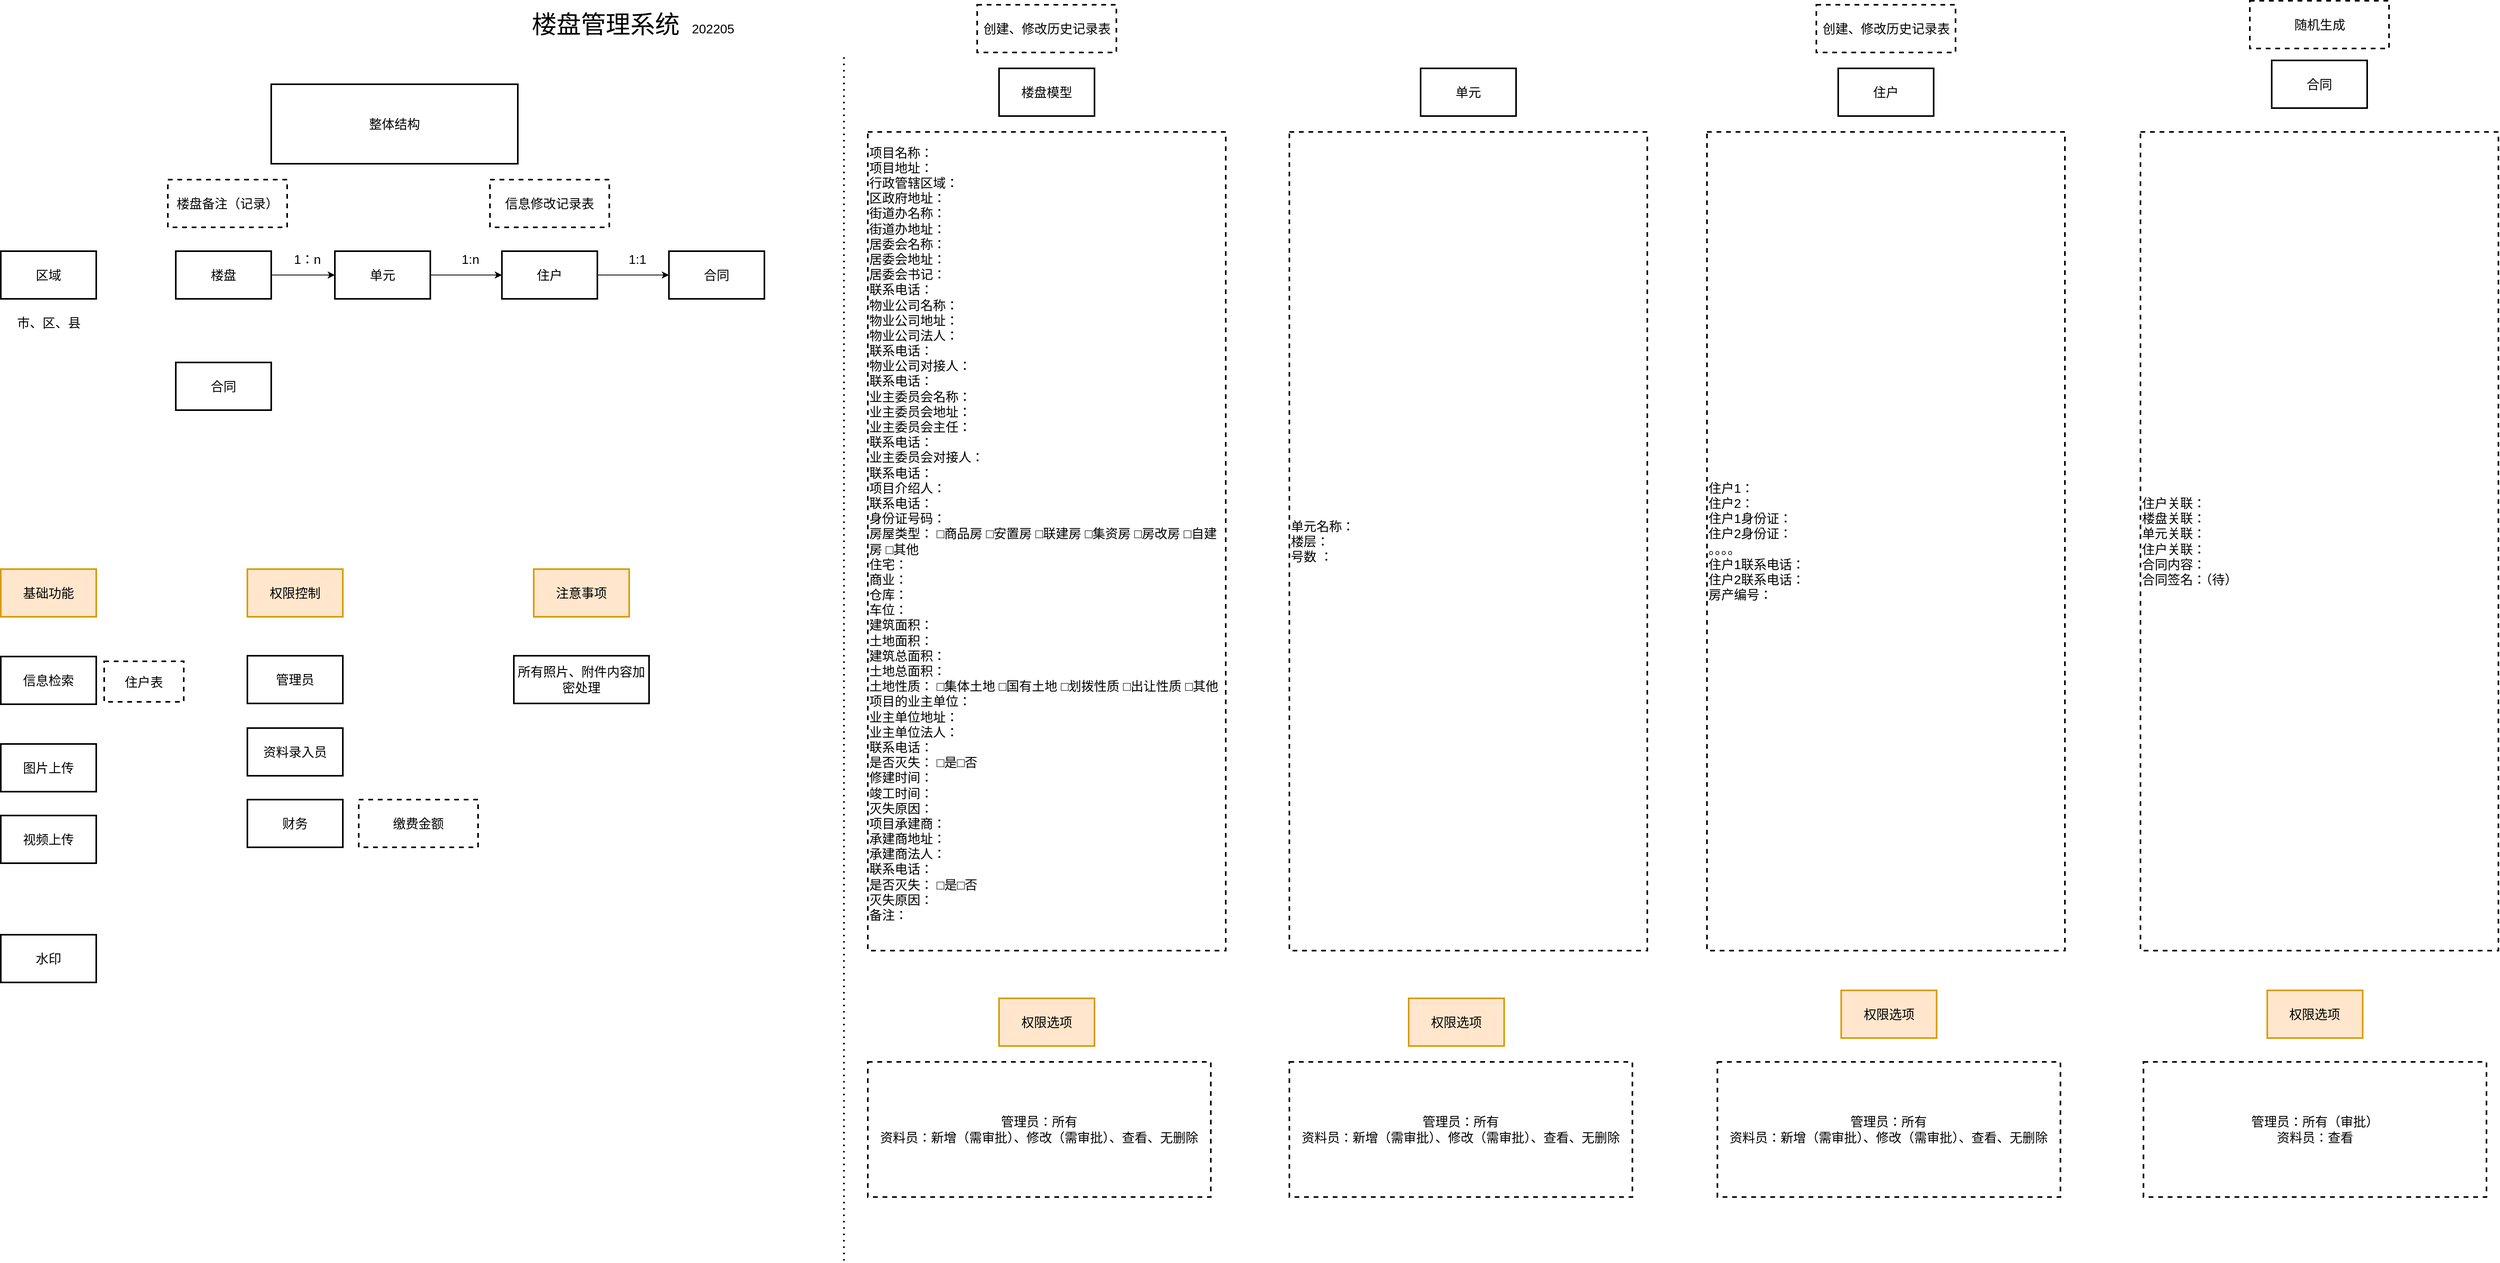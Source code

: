 <mxfile version="17.4.2" type="device"><diagram id="_HA8_a7lMCRrfo7OYrPk" name="第 1 页"><mxGraphModel dx="1483" dy="916" grid="1" gridSize="10" guides="1" tooltips="1" connect="1" arrows="1" fold="1" page="1" pageScale="1" pageWidth="3300" pageHeight="2339" math="0" shadow="0"><root><mxCell id="0"/><mxCell id="1" parent="0"/><mxCell id="PJ6WFZ-MmK6SsS1Mg-TX-2" value="&lt;font style=&quot;font-size: 31px&quot;&gt;楼盘管理系统&lt;/font&gt;" style="text;html=1;align=center;verticalAlign=middle;resizable=0;points=[];autosize=1;strokeColor=none;fillColor=none;strokeWidth=6;" vertex="1" parent="1"><mxGeometry x="720" y="60" width="200" height="30" as="geometry"/></mxCell><mxCell id="PJ6WFZ-MmK6SsS1Mg-TX-3" value="&lt;font style=&quot;font-size: 16px&quot;&gt;202205&lt;br&gt;&lt;/font&gt;" style="text;html=1;align=center;verticalAlign=middle;resizable=0;points=[];autosize=1;strokeColor=none;fillColor=none;fontSize=31;" vertex="1" parent="1"><mxGeometry x="920" y="50" width="70" height="50" as="geometry"/></mxCell><mxCell id="PJ6WFZ-MmK6SsS1Mg-TX-4" value="区域" style="whiteSpace=wrap;html=1;fontSize=16;strokeWidth=2;" vertex="1" parent="1"><mxGeometry x="60" y="360" width="120" height="60" as="geometry"/></mxCell><mxCell id="PJ6WFZ-MmK6SsS1Mg-TX-5" value="市、区、县" style="text;html=1;align=center;verticalAlign=middle;resizable=0;points=[];autosize=1;strokeColor=none;fillColor=none;fontSize=16;" vertex="1" parent="1"><mxGeometry x="70" y="440" width="100" height="20" as="geometry"/></mxCell><mxCell id="PJ6WFZ-MmK6SsS1Mg-TX-11" style="edgeStyle=orthogonalEdgeStyle;rounded=0;orthogonalLoop=1;jettySize=auto;html=1;fontSize=16;" edge="1" parent="1" source="PJ6WFZ-MmK6SsS1Mg-TX-6" target="PJ6WFZ-MmK6SsS1Mg-TX-9"><mxGeometry relative="1" as="geometry"/></mxCell><mxCell id="PJ6WFZ-MmK6SsS1Mg-TX-6" value="楼盘" style="whiteSpace=wrap;html=1;fontSize=16;strokeWidth=2;" vertex="1" parent="1"><mxGeometry x="280" y="360" width="120" height="60" as="geometry"/></mxCell><mxCell id="PJ6WFZ-MmK6SsS1Mg-TX-7" value="合同" style="whiteSpace=wrap;html=1;fontSize=16;strokeWidth=2;" vertex="1" parent="1"><mxGeometry x="280" y="500" width="120" height="60" as="geometry"/></mxCell><mxCell id="PJ6WFZ-MmK6SsS1Mg-TX-13" style="edgeStyle=orthogonalEdgeStyle;rounded=0;orthogonalLoop=1;jettySize=auto;html=1;entryX=0;entryY=0.5;entryDx=0;entryDy=0;fontSize=16;" edge="1" parent="1" source="PJ6WFZ-MmK6SsS1Mg-TX-9" target="PJ6WFZ-MmK6SsS1Mg-TX-24"><mxGeometry relative="1" as="geometry"><mxPoint x="740" y="390" as="targetPoint"/></mxGeometry></mxCell><mxCell id="PJ6WFZ-MmK6SsS1Mg-TX-9" value="单元" style="whiteSpace=wrap;html=1;fontSize=16;strokeWidth=2;" vertex="1" parent="1"><mxGeometry x="480" y="360" width="120" height="60" as="geometry"/></mxCell><mxCell id="PJ6WFZ-MmK6SsS1Mg-TX-12" value="1：n" style="text;html=1;align=center;verticalAlign=middle;resizable=0;points=[];autosize=1;strokeColor=none;fillColor=none;fontSize=16;" vertex="1" parent="1"><mxGeometry x="420" y="360" width="50" height="20" as="geometry"/></mxCell><mxCell id="PJ6WFZ-MmK6SsS1Mg-TX-15" value="管理员" style="whiteSpace=wrap;html=1;fontSize=16;strokeWidth=2;" vertex="1" parent="1"><mxGeometry x="370" y="869" width="120" height="60" as="geometry"/></mxCell><mxCell id="PJ6WFZ-MmK6SsS1Mg-TX-18" value="基础功能" style="whiteSpace=wrap;html=1;fontSize=16;strokeWidth=2;fillColor=#ffe6cc;strokeColor=#d79b00;" vertex="1" parent="1"><mxGeometry x="60" y="760" width="120" height="60" as="geometry"/></mxCell><mxCell id="PJ6WFZ-MmK6SsS1Mg-TX-20" value="图片上传" style="whiteSpace=wrap;html=1;fontSize=16;strokeWidth=2;" vertex="1" parent="1"><mxGeometry x="60" y="980" width="120" height="60" as="geometry"/></mxCell><mxCell id="PJ6WFZ-MmK6SsS1Mg-TX-21" value="视频上传" style="whiteSpace=wrap;html=1;fontSize=16;strokeWidth=2;" vertex="1" parent="1"><mxGeometry x="60" y="1070" width="120" height="60" as="geometry"/></mxCell><mxCell id="PJ6WFZ-MmK6SsS1Mg-TX-22" value="权限控制" style="whiteSpace=wrap;html=1;fontSize=16;strokeWidth=2;fillColor=#ffe6cc;strokeColor=#d79b00;" vertex="1" parent="1"><mxGeometry x="370" y="760" width="120" height="60" as="geometry"/></mxCell><mxCell id="PJ6WFZ-MmK6SsS1Mg-TX-23" value="楼盘备注（记录）" style="whiteSpace=wrap;html=1;fontSize=16;strokeWidth=2;dashed=1;" vertex="1" parent="1"><mxGeometry x="270" y="270" width="150" height="60" as="geometry"/></mxCell><mxCell id="PJ6WFZ-MmK6SsS1Mg-TX-62" style="edgeStyle=orthogonalEdgeStyle;rounded=0;orthogonalLoop=1;jettySize=auto;html=1;entryX=0;entryY=0.5;entryDx=0;entryDy=0;fontSize=16;" edge="1" parent="1" source="PJ6WFZ-MmK6SsS1Mg-TX-24" target="PJ6WFZ-MmK6SsS1Mg-TX-61"><mxGeometry relative="1" as="geometry"/></mxCell><mxCell id="PJ6WFZ-MmK6SsS1Mg-TX-24" value="住户" style="whiteSpace=wrap;html=1;fontSize=16;strokeWidth=2;" vertex="1" parent="1"><mxGeometry x="690" y="360" width="120" height="60" as="geometry"/></mxCell><mxCell id="PJ6WFZ-MmK6SsS1Mg-TX-26" value="1:n" style="text;html=1;align=center;verticalAlign=middle;resizable=0;points=[];autosize=1;strokeColor=none;fillColor=none;fontSize=16;" vertex="1" parent="1"><mxGeometry x="630" y="360" width="40" height="20" as="geometry"/></mxCell><mxCell id="PJ6WFZ-MmK6SsS1Mg-TX-27" value="信息修改记录表" style="whiteSpace=wrap;html=1;fontSize=16;strokeWidth=2;dashed=1;" vertex="1" parent="1"><mxGeometry x="675" y="270" width="150" height="60" as="geometry"/></mxCell><mxCell id="PJ6WFZ-MmK6SsS1Mg-TX-28" value="" style="endArrow=none;dashed=1;html=1;dashPattern=1 3;strokeWidth=2;rounded=0;fontSize=16;" edge="1" parent="1"><mxGeometry width="50" height="50" relative="1" as="geometry"><mxPoint x="1120" y="1630" as="sourcePoint"/><mxPoint x="1120" y="110" as="targetPoint"/></mxGeometry></mxCell><mxCell id="PJ6WFZ-MmK6SsS1Mg-TX-29" value="楼盘模型" style="whiteSpace=wrap;html=1;fontSize=16;strokeWidth=2;" vertex="1" parent="1"><mxGeometry x="1315" y="130" width="120" height="60" as="geometry"/></mxCell><mxCell id="PJ6WFZ-MmK6SsS1Mg-TX-30" value="&lt;div&gt;&lt;div&gt;项目名称：&lt;span&gt;&#9;&#9;&#9;&#9;&#9;&lt;/span&gt;&lt;/div&gt;&lt;div&gt;项目地址：&lt;span&gt;&#9;&#9;&#9;&#9;&#9;&#9;&lt;/span&gt;&lt;/div&gt;&lt;div&gt;行政管辖区域：&lt;/div&gt;&lt;div&gt;区政府地址：&lt;span&gt;&#9;&#9;&#9;&#9;&#9;&#9;&lt;/span&gt;&lt;/div&gt;&lt;div&gt;街道办名称：&lt;/div&gt;&lt;div&gt;街道办地址：&lt;span&gt;&#9;&#9;&#9;&#9;&#9;&#9;&lt;/span&gt;&lt;/div&gt;&lt;div&gt;居委会名称：&lt;/div&gt;&lt;div&gt;居委会地址：&lt;span&gt;&#9;&#9;&#9;&#9;&#9;&#9;&lt;/span&gt;&lt;/div&gt;&lt;div&gt;居委会书记：&lt;/div&gt;&lt;div&gt;联系电话：&lt;span&gt;&#9;&#9;&#9;&#9;&#9;&#9;&lt;/span&gt;&lt;/div&gt;&lt;div&gt;物业公司名称：&lt;/div&gt;&lt;div&gt;物业公司地址：&lt;/div&gt;&lt;div&gt;物业公司法人：&lt;/div&gt;&lt;div&gt;联系电话：&lt;/div&gt;&lt;div&gt;物业公司对接人：&lt;/div&gt;&lt;div&gt;联系电话：&lt;span&gt;&#9;&#9;&lt;/span&gt;&lt;/div&gt;&lt;div&gt;业主委员会名称：&lt;/div&gt;&lt;div&gt;业主委员会地址：&lt;span&gt;&#9;&#9;&#9;&#9;&#9;&#9;&lt;/span&gt;&lt;/div&gt;&lt;div&gt;业主委员会主任：&lt;/div&gt;&lt;div&gt;联系电话：&lt;/div&gt;&lt;div&gt;业主委员会对接人：&lt;/div&gt;&lt;div&gt;联系电话：&lt;span&gt;&#9;&#9;&lt;/span&gt;&lt;/div&gt;&lt;div&gt;项目介绍人：&lt;/div&gt;&lt;div&gt;联系电话：&lt;/div&gt;&lt;div&gt;身份证号码：&lt;/div&gt;&lt;div&gt;房屋类型：&lt;span&gt;&#9;&#9;&lt;/span&gt;□商品房&lt;span&gt;&#9;&lt;/span&gt;□安置房&lt;span&gt;&#9;&lt;/span&gt;□联建房&lt;span&gt;&#9;&lt;/span&gt;□集资房&lt;span&gt;&#9;&lt;/span&gt;□房改房&lt;span&gt;&#9;&#9;&lt;/span&gt;□自建房&lt;span&gt;&#9;&#9;&lt;/span&gt;□其他&lt;span&gt;&#9;&lt;/span&gt;&lt;/div&gt;&lt;div&gt;住宅：&lt;/div&gt;&lt;div&gt;商业：&lt;/div&gt;&lt;div&gt;仓库：&lt;/div&gt;&lt;div&gt;车位：&lt;/div&gt;&lt;div&gt;建筑面积：&lt;/div&gt;&lt;div&gt;土地面积：&lt;/div&gt;&lt;div&gt;建筑总面积：&lt;/div&gt;&lt;div&gt;土地总面积：&lt;span&gt;&#9;&#9;&lt;/span&gt;&lt;/div&gt;&lt;div&gt;土地性质：&lt;span&gt;&#9;&#9;&lt;/span&gt;□集体土地&lt;span&gt;&#9;&lt;/span&gt;□国有土地&lt;span&gt;&#9;&lt;/span&gt;□划拨性质&lt;span&gt;&#9;&lt;/span&gt;□出让性质&lt;span&gt;&#9;&lt;/span&gt;□其他&lt;span&gt;&#9;&#9;&#9;&#9;&#9;&lt;/span&gt;&lt;/div&gt;&lt;div&gt;项目的业主单位：&lt;/div&gt;&lt;div&gt;业主单位地址：&lt;/div&gt;&lt;div&gt;业主单位法人：&lt;/div&gt;&lt;div&gt;联系电话：&lt;/div&gt;&lt;div&gt;是否灭失：&lt;span&gt;&#9;&lt;/span&gt;□是□否&lt;span&gt;&#9;&#9;&#9;&#9;&#9;&lt;/span&gt;&lt;/div&gt;&lt;div&gt;修建时间：&lt;/div&gt;&lt;div&gt;竣工时间：&lt;/div&gt;&lt;div&gt;灭失原因：&lt;/div&gt;&lt;div&gt;项目承建商：&lt;/div&gt;&lt;div&gt;承建商地址：&lt;span&gt;&#9;&#9;&lt;/span&gt;&lt;/div&gt;&lt;div&gt;承建商法人：&lt;/div&gt;&lt;div&gt;联系电话：&lt;/div&gt;&lt;div&gt;是否灭失：&lt;span&gt;&#9;&lt;/span&gt;□是□否&lt;span&gt;&#9;&#9;&#9;&#9;&#9;&lt;/span&gt;&lt;/div&gt;&lt;div&gt;灭失原因：&lt;/div&gt;&lt;div&gt;备注：&lt;span&gt;&#9;&#9;&#9;&#9;&#9;&#9;&#9;&#9;&lt;/span&gt;&lt;/div&gt;&lt;/div&gt;&lt;div&gt;&lt;br&gt;&lt;/div&gt;" style="rounded=0;whiteSpace=wrap;html=1;dashed=1;fontSize=16;strokeWidth=2;align=left;" vertex="1" parent="1"><mxGeometry x="1150" y="210" width="450" height="1030" as="geometry"/></mxCell><mxCell id="PJ6WFZ-MmK6SsS1Mg-TX-32" value="单元" style="whiteSpace=wrap;html=1;fontSize=16;strokeWidth=2;" vertex="1" parent="1"><mxGeometry x="1845" y="130" width="120" height="60" as="geometry"/></mxCell><mxCell id="PJ6WFZ-MmK6SsS1Mg-TX-33" value="单元名称：&lt;br&gt;楼层：&lt;br&gt;号数 ：" style="rounded=0;whiteSpace=wrap;html=1;dashed=1;fontSize=16;strokeWidth=2;align=left;" vertex="1" parent="1"><mxGeometry x="1680" y="210" width="450" height="1030" as="geometry"/></mxCell><mxCell id="PJ6WFZ-MmK6SsS1Mg-TX-34" value="住户" style="whiteSpace=wrap;html=1;fontSize=16;strokeWidth=2;" vertex="1" parent="1"><mxGeometry x="2370" y="130" width="120" height="60" as="geometry"/></mxCell><mxCell id="PJ6WFZ-MmK6SsS1Mg-TX-35" value="住户1：&lt;br&gt;住户2：&lt;br&gt;住户1身份证：&lt;br&gt;住户2身份证：&lt;br&gt;。。。。&lt;br&gt;住户1联系电话：&lt;br&gt;住户2联系电话：&lt;br&gt;房产编号：" style="rounded=0;whiteSpace=wrap;html=1;dashed=1;fontSize=16;strokeWidth=2;align=left;" vertex="1" parent="1"><mxGeometry x="2205" y="210" width="450" height="1030" as="geometry"/></mxCell><mxCell id="PJ6WFZ-MmK6SsS1Mg-TX-36" value="创建、修改历史记录表" style="whiteSpace=wrap;html=1;dashed=1;fontSize=16;strokeWidth=2;" vertex="1" parent="1"><mxGeometry x="1287.5" y="50" width="175" height="60" as="geometry"/></mxCell><mxCell id="PJ6WFZ-MmK6SsS1Mg-TX-37" value="创建、修改历史记录表" style="whiteSpace=wrap;html=1;dashed=1;fontSize=16;strokeWidth=2;" vertex="1" parent="1"><mxGeometry x="2342.5" y="50" width="175" height="60" as="geometry"/></mxCell><mxCell id="PJ6WFZ-MmK6SsS1Mg-TX-38" value="合同" style="whiteSpace=wrap;html=1;fontSize=16;strokeWidth=2;" vertex="1" parent="1"><mxGeometry x="2915" y="120" width="120" height="60" as="geometry"/></mxCell><mxCell id="PJ6WFZ-MmK6SsS1Mg-TX-39" value="住户关联：&lt;br&gt;楼盘关联：&lt;br&gt;单元关联：&lt;br&gt;住户关联：&lt;br&gt;合同内容：&lt;br&gt;合同签名：（待）" style="rounded=0;whiteSpace=wrap;html=1;dashed=1;fontSize=16;strokeWidth=2;align=left;" vertex="1" parent="1"><mxGeometry x="2750" y="210" width="450" height="1030" as="geometry"/></mxCell><mxCell id="PJ6WFZ-MmK6SsS1Mg-TX-40" value="资料录入员" style="whiteSpace=wrap;html=1;fontSize=16;strokeWidth=2;" vertex="1" parent="1"><mxGeometry x="370" y="960" width="120" height="60" as="geometry"/></mxCell><mxCell id="PJ6WFZ-MmK6SsS1Mg-TX-43" value="权限选项" style="whiteSpace=wrap;html=1;fontSize=16;strokeWidth=2;fillColor=#ffe6cc;strokeColor=#d79b00;" vertex="1" parent="1"><mxGeometry x="1315" y="1300" width="120" height="60" as="geometry"/></mxCell><mxCell id="PJ6WFZ-MmK6SsS1Mg-TX-44" value="管理员：所有&lt;br&gt;资料员：新增（需审批）、修改（需审批）、查看、无删除" style="whiteSpace=wrap;html=1;fontSize=16;strokeWidth=2;dashed=1;" vertex="1" parent="1"><mxGeometry x="1150" y="1380" width="431.25" height="170" as="geometry"/></mxCell><mxCell id="PJ6WFZ-MmK6SsS1Mg-TX-46" value="管理员：所有&lt;br&gt;资料员：新增（需审批）、修改（需审批）、查看、无删除" style="whiteSpace=wrap;html=1;fontSize=16;strokeWidth=2;dashed=1;" vertex="1" parent="1"><mxGeometry x="1680" y="1380" width="431.25" height="170" as="geometry"/></mxCell><mxCell id="PJ6WFZ-MmK6SsS1Mg-TX-47" value="权限选项" style="whiteSpace=wrap;html=1;fontSize=16;strokeWidth=2;fillColor=#ffe6cc;strokeColor=#d79b00;" vertex="1" parent="1"><mxGeometry x="1830" y="1300" width="120" height="60" as="geometry"/></mxCell><mxCell id="PJ6WFZ-MmK6SsS1Mg-TX-48" value="管理员：所有&lt;br&gt;资料员：新增（需审批）、修改（需审批）、查看、无删除" style="whiteSpace=wrap;html=1;fontSize=16;strokeWidth=2;dashed=1;" vertex="1" parent="1"><mxGeometry x="2218.13" y="1380" width="431.25" height="170" as="geometry"/></mxCell><mxCell id="PJ6WFZ-MmK6SsS1Mg-TX-49" value="权限选项" style="whiteSpace=wrap;html=1;fontSize=16;strokeWidth=2;fillColor=#ffe6cc;strokeColor=#d79b00;" vertex="1" parent="1"><mxGeometry x="2373.75" y="1290" width="120" height="60" as="geometry"/></mxCell><mxCell id="PJ6WFZ-MmK6SsS1Mg-TX-50" value="管理员：所有（审批）&lt;br&gt;资料员：查看" style="whiteSpace=wrap;html=1;fontSize=16;strokeWidth=2;dashed=1;" vertex="1" parent="1"><mxGeometry x="2753.76" y="1380" width="431.25" height="170" as="geometry"/></mxCell><mxCell id="PJ6WFZ-MmK6SsS1Mg-TX-51" value="权限选项" style="whiteSpace=wrap;html=1;fontSize=16;strokeWidth=2;fillColor=#ffe6cc;strokeColor=#d79b00;" vertex="1" parent="1"><mxGeometry x="2909.38" y="1290" width="120" height="60" as="geometry"/></mxCell><mxCell id="PJ6WFZ-MmK6SsS1Mg-TX-54" value="注意事项" style="whiteSpace=wrap;html=1;fontSize=16;strokeWidth=2;fillColor=#ffe6cc;strokeColor=#d79b00;" vertex="1" parent="1"><mxGeometry x="730" y="760" width="120" height="60" as="geometry"/></mxCell><mxCell id="PJ6WFZ-MmK6SsS1Mg-TX-55" value="所有照片、附件内容加密处理" style="whiteSpace=wrap;html=1;fontSize=16;strokeWidth=2;" vertex="1" parent="1"><mxGeometry x="705" y="869" width="170" height="60" as="geometry"/></mxCell><mxCell id="PJ6WFZ-MmK6SsS1Mg-TX-57" value="整体结构" style="whiteSpace=wrap;html=1;fontSize=16;strokeWidth=2;" vertex="1" parent="1"><mxGeometry x="400" y="150" width="310" height="100" as="geometry"/></mxCell><mxCell id="PJ6WFZ-MmK6SsS1Mg-TX-58" value="信息检索" style="whiteSpace=wrap;html=1;fontSize=16;strokeWidth=2;" vertex="1" parent="1"><mxGeometry x="60" y="870" width="120" height="60" as="geometry"/></mxCell><mxCell id="PJ6WFZ-MmK6SsS1Mg-TX-60" value="住户表" style="whiteSpace=wrap;html=1;fontSize=16;strokeWidth=2;dashed=1;" vertex="1" parent="1"><mxGeometry x="190" y="876" width="100" height="51" as="geometry"/></mxCell><mxCell id="PJ6WFZ-MmK6SsS1Mg-TX-61" value="合同" style="whiteSpace=wrap;html=1;fontSize=16;strokeWidth=2;" vertex="1" parent="1"><mxGeometry x="900" y="360" width="120" height="60" as="geometry"/></mxCell><mxCell id="PJ6WFZ-MmK6SsS1Mg-TX-63" value="1:1" style="text;html=1;align=center;verticalAlign=middle;resizable=0;points=[];autosize=1;strokeColor=none;fillColor=none;fontSize=16;" vertex="1" parent="1"><mxGeometry x="840" y="360" width="40" height="20" as="geometry"/></mxCell><mxCell id="PJ6WFZ-MmK6SsS1Mg-TX-64" value="水印" style="whiteSpace=wrap;html=1;fontSize=16;strokeWidth=2;" vertex="1" parent="1"><mxGeometry x="60" y="1220" width="120" height="60" as="geometry"/></mxCell><mxCell id="PJ6WFZ-MmK6SsS1Mg-TX-65" value="财务" style="whiteSpace=wrap;html=1;fontSize=16;strokeWidth=2;" vertex="1" parent="1"><mxGeometry x="370" y="1050" width="120" height="60" as="geometry"/></mxCell><mxCell id="PJ6WFZ-MmK6SsS1Mg-TX-66" value="缴费金额" style="whiteSpace=wrap;html=1;fontSize=16;strokeWidth=2;dashed=1;" vertex="1" parent="1"><mxGeometry x="510" y="1050" width="150" height="60" as="geometry"/></mxCell><mxCell id="PJ6WFZ-MmK6SsS1Mg-TX-67" value="随机生成" style="whiteSpace=wrap;html=1;dashed=1;fontSize=16;strokeWidth=2;" vertex="1" parent="1"><mxGeometry x="2887.5" y="45" width="175" height="60" as="geometry"/></mxCell></root></mxGraphModel></diagram></mxfile>